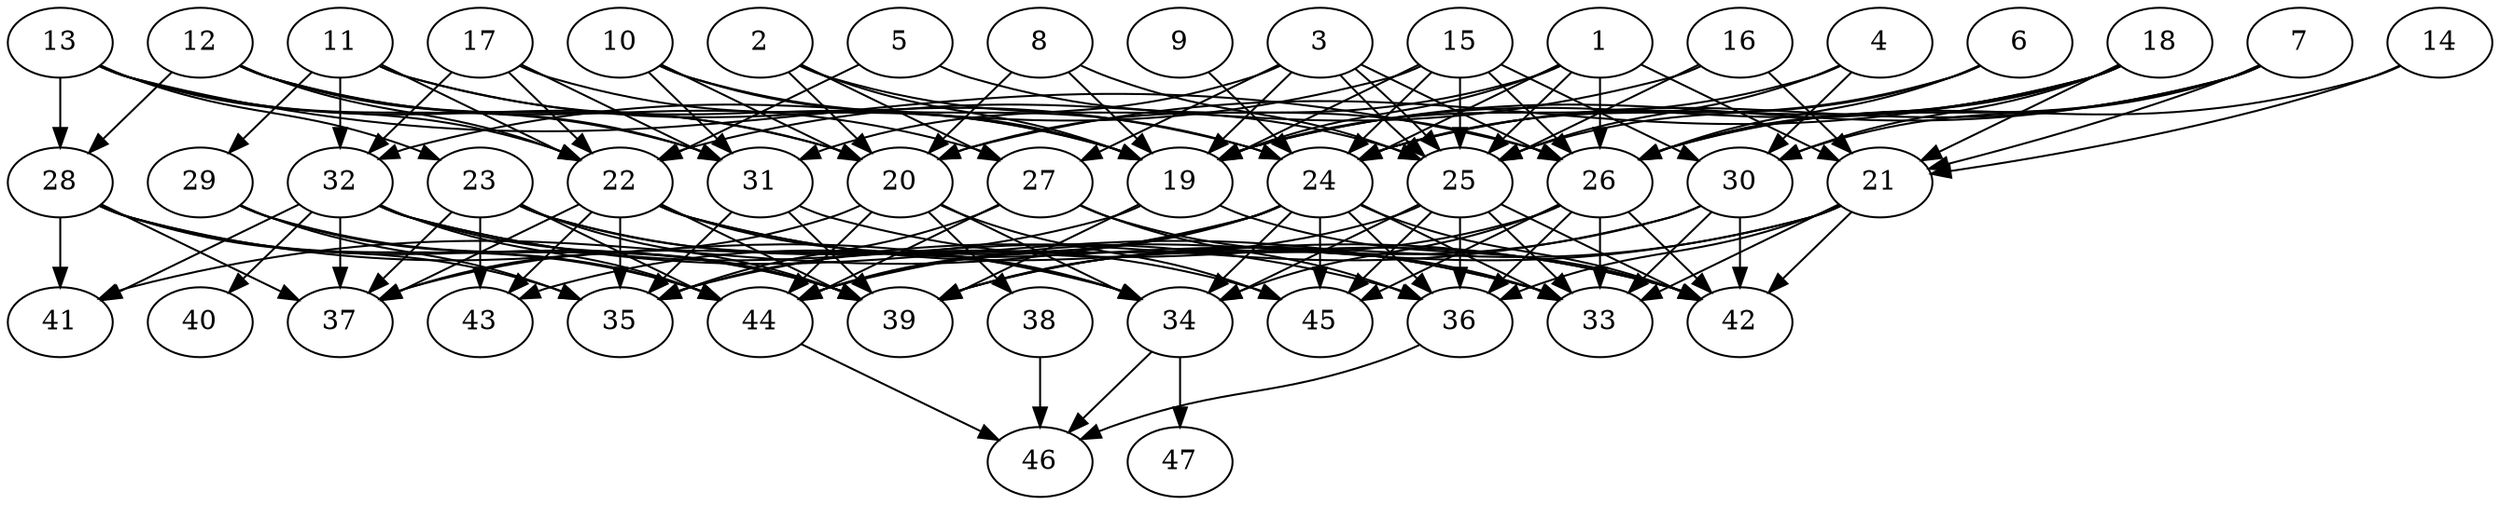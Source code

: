 // DAG (tier=3-complex, mode=data, n=47, ccr=0.505, fat=0.784, density=0.659, regular=0.289, jump=0.324, mindata=4194304, maxdata=33554432)
// DAG automatically generated by daggen at Sun Aug 24 16:33:35 2025
// /home/ermia/Project/Environments/daggen/bin/daggen --dot --ccr 0.505 --fat 0.784 --regular 0.289 --density 0.659 --jump 0.324 --mindata 4194304 --maxdata 33554432 -n 47 
digraph G {
  1 [size="1574524959288610258944", alpha="0.02", expect_size="787262479644305129472"]
  1 -> 19 [size ="1082737104519168"]
  1 -> 20 [size ="1082737104519168"]
  1 -> 21 [size ="1082737104519168"]
  1 -> 24 [size ="1082737104519168"]
  1 -> 25 [size ="1082737104519168"]
  1 -> 26 [size ="1082737104519168"]
  2 [size="29103575596605780", alpha="0.03", expect_size="14551787798302890"]
  2 -> 19 [size ="2060865197047808"]
  2 -> 20 [size ="2060865197047808"]
  2 -> 25 [size ="2060865197047808"]
  2 -> 27 [size ="2060865197047808"]
  3 [size="71366325918255496", alpha="0.07", expect_size="35683162959127748"]
  3 -> 19 [size ="2564902426247168"]
  3 -> 25 [size ="2564902426247168"]
  3 -> 25 [size ="2564902426247168"]
  3 -> 26 [size ="2564902426247168"]
  3 -> 27 [size ="2564902426247168"]
  3 -> 31 [size ="2564902426247168"]
  4 [size="5344483014683788312576", alpha="0.15", expect_size="2672241507341894156288"]
  4 -> 19 [size ="2445459385745408"]
  4 -> 25 [size ="2445459385745408"]
  4 -> 30 [size ="2445459385745408"]
  5 [size="1089810795519766528", alpha="0.01", expect_size="544905397759883264"]
  5 -> 22 [size ="668649098575872"]
  5 -> 26 [size ="668649098575872"]
  6 [size="233916277001903296", alpha="0.08", expect_size="116958138500951648"]
  6 -> 24 [size ="7039744672268288"]
  6 -> 25 [size ="7039744672268288"]
  6 -> 26 [size ="7039744672268288"]
  7 [size="19398199560575033344", alpha="0.06", expect_size="9699099780287516672"]
  7 -> 19 [size ="6958813420716032"]
  7 -> 21 [size ="6958813420716032"]
  7 -> 24 [size ="6958813420716032"]
  7 -> 26 [size ="6958813420716032"]
  7 -> 30 [size ="6958813420716032"]
  8 [size="520825488243357952", alpha="0.08", expect_size="260412744121678976"]
  8 -> 19 [size ="653458101239808"]
  8 -> 20 [size ="653458101239808"]
  8 -> 25 [size ="653458101239808"]
  9 [size="131298950949858000", alpha="0.17", expect_size="65649475474929000"]
  9 -> 24 [size ="2346228025131008"]
  10 [size="454925503318578240", alpha="0.09", expect_size="227462751659289120"]
  10 -> 19 [size ="8475428381523968"]
  10 -> 20 [size ="8475428381523968"]
  10 -> 24 [size ="8475428381523968"]
  10 -> 31 [size ="8475428381523968"]
  11 [size="33809218537888544", alpha="0.12", expect_size="16904609268944272"]
  11 -> 19 [size ="673300556546048"]
  11 -> 22 [size ="673300556546048"]
  11 -> 24 [size ="673300556546048"]
  11 -> 29 [size ="673300556546048"]
  11 -> 32 [size ="673300556546048"]
  12 [size="1629196032746721378304", alpha="0.09", expect_size="814598016373360689152"]
  12 -> 20 [size ="1107657645621248"]
  12 -> 22 [size ="1107657645621248"]
  12 -> 27 [size ="1107657645621248"]
  12 -> 28 [size ="1107657645621248"]
  12 -> 31 [size ="1107657645621248"]
  13 [size="23790173046357804", alpha="0.00", expect_size="11895086523178902"]
  13 -> 20 [size ="570672841490432"]
  13 -> 22 [size ="570672841490432"]
  13 -> 23 [size ="570672841490432"]
  13 -> 26 [size ="570672841490432"]
  13 -> 28 [size ="570672841490432"]
  13 -> 31 [size ="570672841490432"]
  14 [size="103184242623630912", alpha="0.18", expect_size="51592121311815456"]
  14 -> 21 [size ="261940525924352"]
  14 -> 26 [size ="261940525924352"]
  15 [size="178655183957209728", alpha="0.01", expect_size="89327591978604864"]
  15 -> 19 [size ="7130434450227200"]
  15 -> 24 [size ="7130434450227200"]
  15 -> 25 [size ="7130434450227200"]
  15 -> 26 [size ="7130434450227200"]
  15 -> 30 [size ="7130434450227200"]
  15 -> 32 [size ="7130434450227200"]
  16 [size="4331979999505562112", alpha="0.18", expect_size="2165989999752781056"]
  16 -> 21 [size ="2587246725169152"]
  16 -> 22 [size ="2587246725169152"]
  16 -> 25 [size ="2587246725169152"]
  17 [size="2742269291994195951616", alpha="0.06", expect_size="1371134645997097975808"]
  17 -> 19 [size ="1567340613337088"]
  17 -> 22 [size ="1567340613337088"]
  17 -> 31 [size ="1567340613337088"]
  17 -> 32 [size ="1567340613337088"]
  18 [size="314913320904358016", alpha="0.20", expect_size="157456660452179008"]
  18 -> 19 [size ="6285884924100608"]
  18 -> 20 [size ="6285884924100608"]
  18 -> 21 [size ="6285884924100608"]
  18 -> 24 [size ="6285884924100608"]
  18 -> 26 [size ="6285884924100608"]
  18 -> 30 [size ="6285884924100608"]
  19 [size="107020566237784192", alpha="0.15", expect_size="53510283118892096"]
  19 -> 37 [size ="2899626910810112"]
  19 -> 39 [size ="2899626910810112"]
  19 -> 42 [size ="2899626910810112"]
  20 [size="42692960973636256", alpha="0.06", expect_size="21346480486818128"]
  20 -> 34 [size ="694813309534208"]
  20 -> 37 [size ="694813309534208"]
  20 -> 38 [size ="694813309534208"]
  20 -> 44 [size ="694813309534208"]
  20 -> 45 [size ="694813309534208"]
  21 [size="8636403783057532780544", alpha="0.12", expect_size="4318201891528766390272"]
  21 -> 33 [size ="3367533667155968"]
  21 -> 36 [size ="3367533667155968"]
  21 -> 39 [size ="3367533667155968"]
  21 -> 42 [size ="3367533667155968"]
  21 -> 44 [size ="3367533667155968"]
  22 [size="13406260827247739928576", alpha="0.11", expect_size="6703130413623869964288"]
  22 -> 33 [size ="4514695146897408"]
  22 -> 34 [size ="4514695146897408"]
  22 -> 35 [size ="4514695146897408"]
  22 -> 37 [size ="4514695146897408"]
  22 -> 39 [size ="4514695146897408"]
  22 -> 42 [size ="4514695146897408"]
  22 -> 43 [size ="4514695146897408"]
  23 [size="590563642634748544", alpha="0.10", expect_size="295281821317374272"]
  23 -> 34 [size ="262315664474112"]
  23 -> 37 [size ="262315664474112"]
  23 -> 39 [size ="262315664474112"]
  23 -> 43 [size ="262315664474112"]
  23 -> 44 [size ="262315664474112"]
  23 -> 45 [size ="262315664474112"]
  24 [size="450566710961945600", alpha="0.11", expect_size="225283355480972800"]
  24 -> 33 [size ="958617406668800"]
  24 -> 34 [size ="958617406668800"]
  24 -> 35 [size ="958617406668800"]
  24 -> 36 [size ="958617406668800"]
  24 -> 41 [size ="958617406668800"]
  24 -> 42 [size ="958617406668800"]
  24 -> 43 [size ="958617406668800"]
  24 -> 44 [size ="958617406668800"]
  24 -> 45 [size ="958617406668800"]
  25 [size="137219465238200451072", alpha="0.17", expect_size="68609732619100225536"]
  25 -> 33 [size ="212830468964352"]
  25 -> 34 [size ="212830468964352"]
  25 -> 36 [size ="212830468964352"]
  25 -> 42 [size ="212830468964352"]
  25 -> 44 [size ="212830468964352"]
  25 -> 45 [size ="212830468964352"]
  26 [size="31969272687368146518016", alpha="0.09", expect_size="15984636343684073259008"]
  26 -> 33 [size ="8058332027813888"]
  26 -> 34 [size ="8058332027813888"]
  26 -> 36 [size ="8058332027813888"]
  26 -> 39 [size ="8058332027813888"]
  26 -> 42 [size ="8058332027813888"]
  26 -> 45 [size ="8058332027813888"]
  27 [size="657953485390525440", alpha="0.06", expect_size="328976742695262720"]
  27 -> 33 [size ="448990646632448"]
  27 -> 35 [size ="448990646632448"]
  27 -> 36 [size ="448990646632448"]
  27 -> 44 [size ="448990646632448"]
  28 [size="3710813014047133270016", alpha="0.19", expect_size="1855406507023566635008"]
  28 -> 34 [size ="1917502921637888"]
  28 -> 35 [size ="1917502921637888"]
  28 -> 37 [size ="1917502921637888"]
  28 -> 39 [size ="1917502921637888"]
  28 -> 41 [size ="1917502921637888"]
  28 -> 44 [size ="1917502921637888"]
  29 [size="180697902475393368064", alpha="0.14", expect_size="90348951237696684032"]
  29 -> 35 [size ="255696859824128"]
  29 -> 39 [size ="255696859824128"]
  29 -> 44 [size ="255696859824128"]
  30 [size="2771758798856260608", alpha="0.15", expect_size="1385879399428130304"]
  30 -> 33 [size ="4734090255269888"]
  30 -> 35 [size ="4734090255269888"]
  30 -> 39 [size ="4734090255269888"]
  30 -> 42 [size ="4734090255269888"]
  31 [size="17442503806634397696", alpha="0.01", expect_size="8721251903317198848"]
  31 -> 35 [size ="6429990472122368"]
  31 -> 39 [size ="6429990472122368"]
  31 -> 42 [size ="6429990472122368"]
  32 [size="16486542678348496896", alpha="0.18", expect_size="8243271339174248448"]
  32 -> 33 [size ="7103557140480000"]
  32 -> 36 [size ="7103557140480000"]
  32 -> 37 [size ="7103557140480000"]
  32 -> 39 [size ="7103557140480000"]
  32 -> 40 [size ="7103557140480000"]
  32 -> 41 [size ="7103557140480000"]
  32 -> 44 [size ="7103557140480000"]
  33 [size="250857309155388096", alpha="0.16", expect_size="125428654577694048"]
  34 [size="13346234864106560", alpha="0.04", expect_size="6673117432053280"]
  34 -> 46 [size ="331571215204352"]
  34 -> 47 [size ="331571215204352"]
  35 [size="83419541499975565312", alpha="0.08", expect_size="41709770749987782656"]
  36 [size="25869120325914179141632", alpha="0.18", expect_size="12934560162957089570816"]
  36 -> 46 [size ="6997524497825792"]
  37 [size="10480734774319104", alpha="0.14", expect_size="5240367387159552"]
  38 [size="474267132395170112", alpha="0.15", expect_size="237133566197585056"]
  38 -> 46 [size ="8228215810162688"]
  39 [size="244391904139291040", alpha="0.12", expect_size="122195952069645520"]
  40 [size="65362896717756560", alpha="0.05", expect_size="32681448358878280"]
  41 [size="171403532541668320", alpha="0.20", expect_size="85701766270834160"]
  42 [size="177956549119690880", alpha="0.17", expect_size="88978274559845440"]
  43 [size="22369474006036569391104", alpha="0.14", expect_size="11184737003018284695552"]
  44 [size="211451727179314560", alpha="0.15", expect_size="105725863589657280"]
  44 -> 46 [size ="5435884555993088"]
  45 [size="4784025983923519488000", alpha="0.08", expect_size="2392012991961759744000"]
  46 [size="419594920044049465344", alpha="0.17", expect_size="209797460022024732672"]
  47 [size="12235608074621556736", alpha="0.00", expect_size="6117804037310778368"]
}